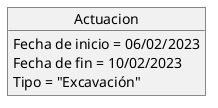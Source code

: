 @startuml
Object Actuacion
Actuacion : Fecha de inicio = 06/02/2023
Actuacion : Fecha de fin = 10/02/2023
Actuacion : Tipo = "Excavación"
@enduml